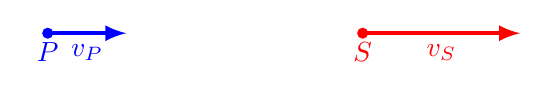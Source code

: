 \begin{tikzpicture}[scale=1]

  \begin{scope}[rotate=0]

  \fill[blue] (0,0) circle (2pt) node[below] {$P$};    
  \draw[->,>=latex,ultra thick, blue] (0,0)--+(1,0) node[midway,below] {$v_P$};

 \coordinate (S)  at (4,0);
 \draw[->,>=latex,ultra thick, red] (S)--+(2,0) node[midway,below] {$v_S$};


  \fill[red] (S) circle (2pt) node[below] {$S$};
\end{scope}
\end{tikzpicture}

